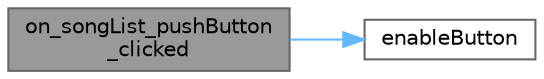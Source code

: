 digraph "on_songList_pushButton_clicked"
{
 // LATEX_PDF_SIZE
  bgcolor="transparent";
  edge [fontname=Helvetica,fontsize=10,labelfontname=Helvetica,labelfontsize=10];
  node [fontname=Helvetica,fontsize=10,shape=box,height=0.2,width=0.4];
  rankdir="LR";
  Node1 [id="Node000001",label="on_songList_pushButton\l_clicked",height=0.2,width=0.4,color="gray40", fillcolor="grey60", style="filled", fontcolor="black",tooltip="歌单按钮点击槽函数"];
  Node1 -> Node2 [id="edge1_Node000001_Node000002",color="steelblue1",style="solid",tooltip=" "];
  Node2 [id="Node000002",label="enableButton",height=0.2,width=0.4,color="grey40", fillcolor="white", style="filled",URL="$class_my_collection.html#ab868524a9562cda1f7b60b4220e2248e",tooltip="启用/禁用按钮"];
}
